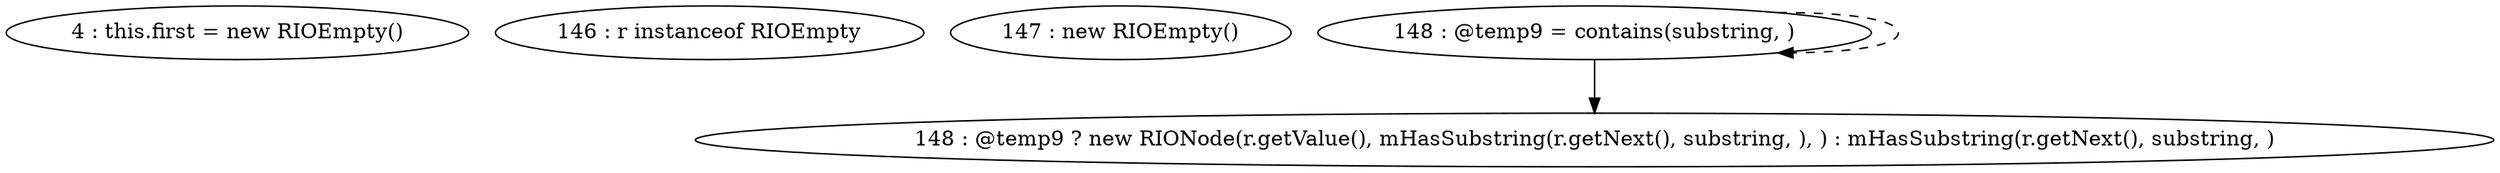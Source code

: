 digraph G {
"4 : this.first = new RIOEmpty()"
"146 : r instanceof RIOEmpty"
"147 : new RIOEmpty()"
"148 : @temp9 = contains(substring, )"
"148 : @temp9 = contains(substring, )" -> "148 : @temp9 ? new RIONode(r.getValue(), mHasSubstring(r.getNext(), substring, ), ) : mHasSubstring(r.getNext(), substring, )"
"148 : @temp9 = contains(substring, )" -> "148 : @temp9 = contains(substring, )" [style=dashed]
"148 : @temp9 ? new RIONode(r.getValue(), mHasSubstring(r.getNext(), substring, ), ) : mHasSubstring(r.getNext(), substring, )"
}